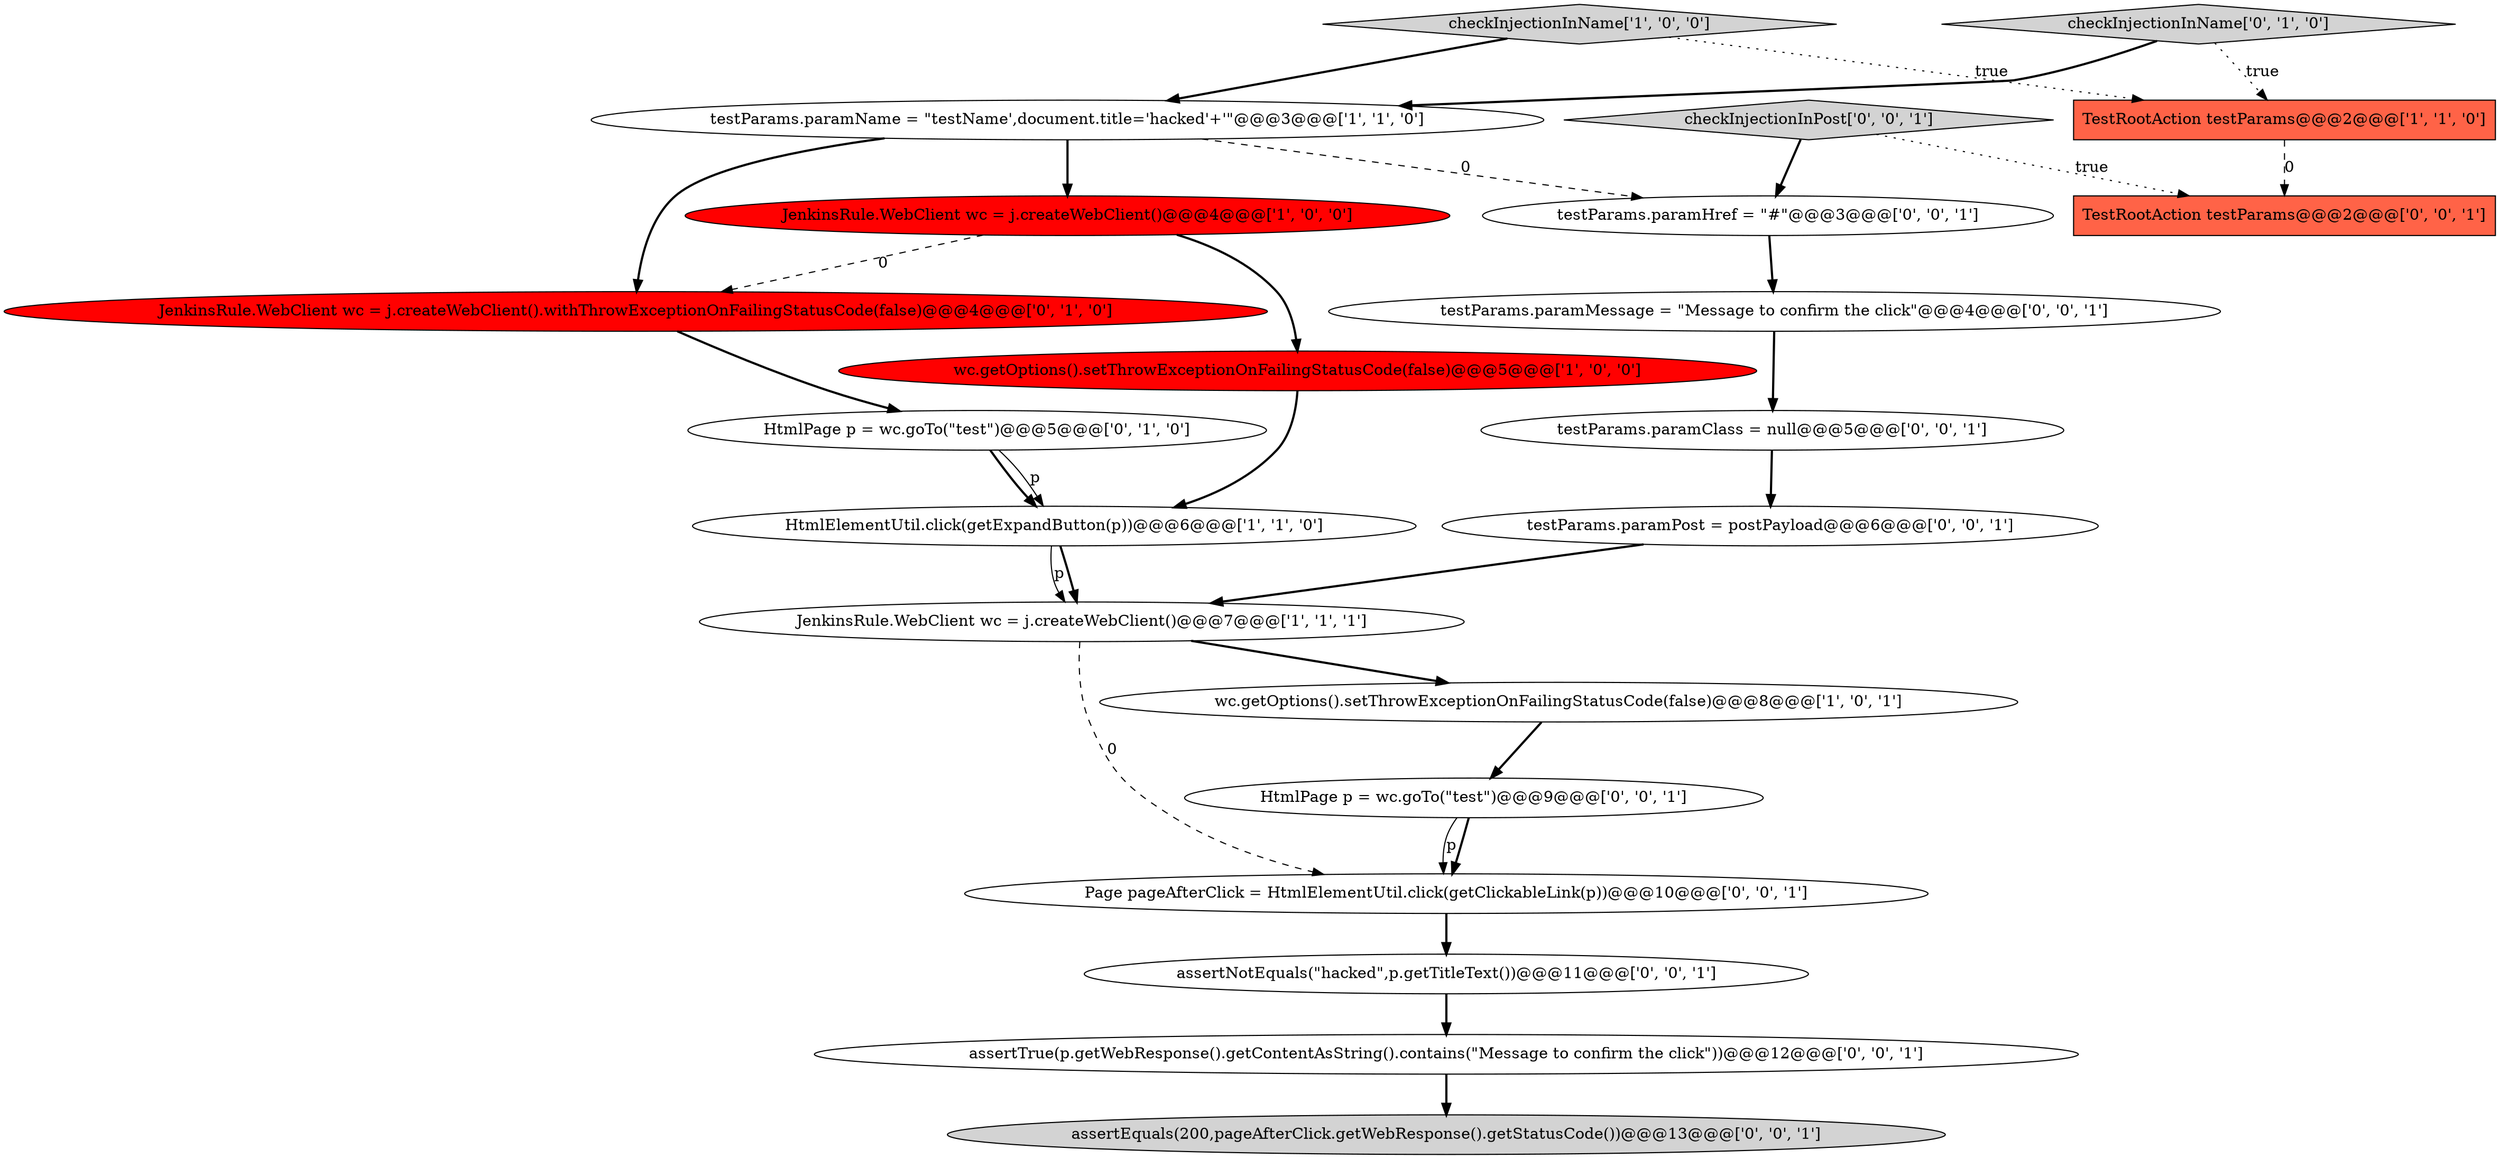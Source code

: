 digraph {
7 [style = filled, label = "TestRootAction testParams@@@2@@@['1', '1', '0']", fillcolor = tomato, shape = box image = "AAA0AAABBB1BBB"];
4 [style = filled, label = "wc.getOptions().setThrowExceptionOnFailingStatusCode(false)@@@5@@@['1', '0', '0']", fillcolor = red, shape = ellipse image = "AAA1AAABBB1BBB"];
8 [style = filled, label = "HtmlPage p = wc.goTo(\"test\")@@@5@@@['0', '1', '0']", fillcolor = white, shape = ellipse image = "AAA0AAABBB2BBB"];
17 [style = filled, label = "testParams.paramHref = \"#\"@@@3@@@['0', '0', '1']", fillcolor = white, shape = ellipse image = "AAA0AAABBB3BBB"];
3 [style = filled, label = "JenkinsRule.WebClient wc = j.createWebClient()@@@4@@@['1', '0', '0']", fillcolor = red, shape = ellipse image = "AAA1AAABBB1BBB"];
9 [style = filled, label = "JenkinsRule.WebClient wc = j.createWebClient().withThrowExceptionOnFailingStatusCode(false)@@@4@@@['0', '1', '0']", fillcolor = red, shape = ellipse image = "AAA1AAABBB2BBB"];
6 [style = filled, label = "HtmlElementUtil.click(getExpandButton(p))@@@6@@@['1', '1', '0']", fillcolor = white, shape = ellipse image = "AAA0AAABBB1BBB"];
15 [style = filled, label = "testParams.paramPost = postPayload@@@6@@@['0', '0', '1']", fillcolor = white, shape = ellipse image = "AAA0AAABBB3BBB"];
13 [style = filled, label = "testParams.paramClass = null@@@5@@@['0', '0', '1']", fillcolor = white, shape = ellipse image = "AAA0AAABBB3BBB"];
2 [style = filled, label = "wc.getOptions().setThrowExceptionOnFailingStatusCode(false)@@@8@@@['1', '0', '1']", fillcolor = white, shape = ellipse image = "AAA0AAABBB1BBB"];
1 [style = filled, label = "checkInjectionInName['1', '0', '0']", fillcolor = lightgray, shape = diamond image = "AAA0AAABBB1BBB"];
5 [style = filled, label = "JenkinsRule.WebClient wc = j.createWebClient()@@@7@@@['1', '1', '1']", fillcolor = white, shape = ellipse image = "AAA0AAABBB1BBB"];
0 [style = filled, label = "testParams.paramName = \"testName',document.title='hacked'+'\"@@@3@@@['1', '1', '0']", fillcolor = white, shape = ellipse image = "AAA0AAABBB1BBB"];
14 [style = filled, label = "TestRootAction testParams@@@2@@@['0', '0', '1']", fillcolor = tomato, shape = box image = "AAA0AAABBB3BBB"];
10 [style = filled, label = "checkInjectionInName['0', '1', '0']", fillcolor = lightgray, shape = diamond image = "AAA0AAABBB2BBB"];
18 [style = filled, label = "HtmlPage p = wc.goTo(\"test\")@@@9@@@['0', '0', '1']", fillcolor = white, shape = ellipse image = "AAA0AAABBB3BBB"];
21 [style = filled, label = "assertEquals(200,pageAfterClick.getWebResponse().getStatusCode())@@@13@@@['0', '0', '1']", fillcolor = lightgray, shape = ellipse image = "AAA0AAABBB3BBB"];
12 [style = filled, label = "Page pageAfterClick = HtmlElementUtil.click(getClickableLink(p))@@@10@@@['0', '0', '1']", fillcolor = white, shape = ellipse image = "AAA0AAABBB3BBB"];
19 [style = filled, label = "testParams.paramMessage = \"Message to confirm the click\"@@@4@@@['0', '0', '1']", fillcolor = white, shape = ellipse image = "AAA0AAABBB3BBB"];
11 [style = filled, label = "checkInjectionInPost['0', '0', '1']", fillcolor = lightgray, shape = diamond image = "AAA0AAABBB3BBB"];
20 [style = filled, label = "assertTrue(p.getWebResponse().getContentAsString().contains(\"Message to confirm the click\"))@@@12@@@['0', '0', '1']", fillcolor = white, shape = ellipse image = "AAA0AAABBB3BBB"];
16 [style = filled, label = "assertNotEquals(\"hacked\",p.getTitleText())@@@11@@@['0', '0', '1']", fillcolor = white, shape = ellipse image = "AAA0AAABBB3BBB"];
0->3 [style = bold, label=""];
0->9 [style = bold, label=""];
5->12 [style = dashed, label="0"];
4->6 [style = bold, label=""];
7->14 [style = dashed, label="0"];
8->6 [style = solid, label="p"];
11->14 [style = dotted, label="true"];
18->12 [style = bold, label=""];
2->18 [style = bold, label=""];
8->6 [style = bold, label=""];
12->16 [style = bold, label=""];
1->0 [style = bold, label=""];
9->8 [style = bold, label=""];
0->17 [style = dashed, label="0"];
3->4 [style = bold, label=""];
17->19 [style = bold, label=""];
18->12 [style = solid, label="p"];
15->5 [style = bold, label=""];
20->21 [style = bold, label=""];
1->7 [style = dotted, label="true"];
6->5 [style = bold, label=""];
5->2 [style = bold, label=""];
6->5 [style = solid, label="p"];
19->13 [style = bold, label=""];
3->9 [style = dashed, label="0"];
10->0 [style = bold, label=""];
11->17 [style = bold, label=""];
13->15 [style = bold, label=""];
16->20 [style = bold, label=""];
10->7 [style = dotted, label="true"];
}
